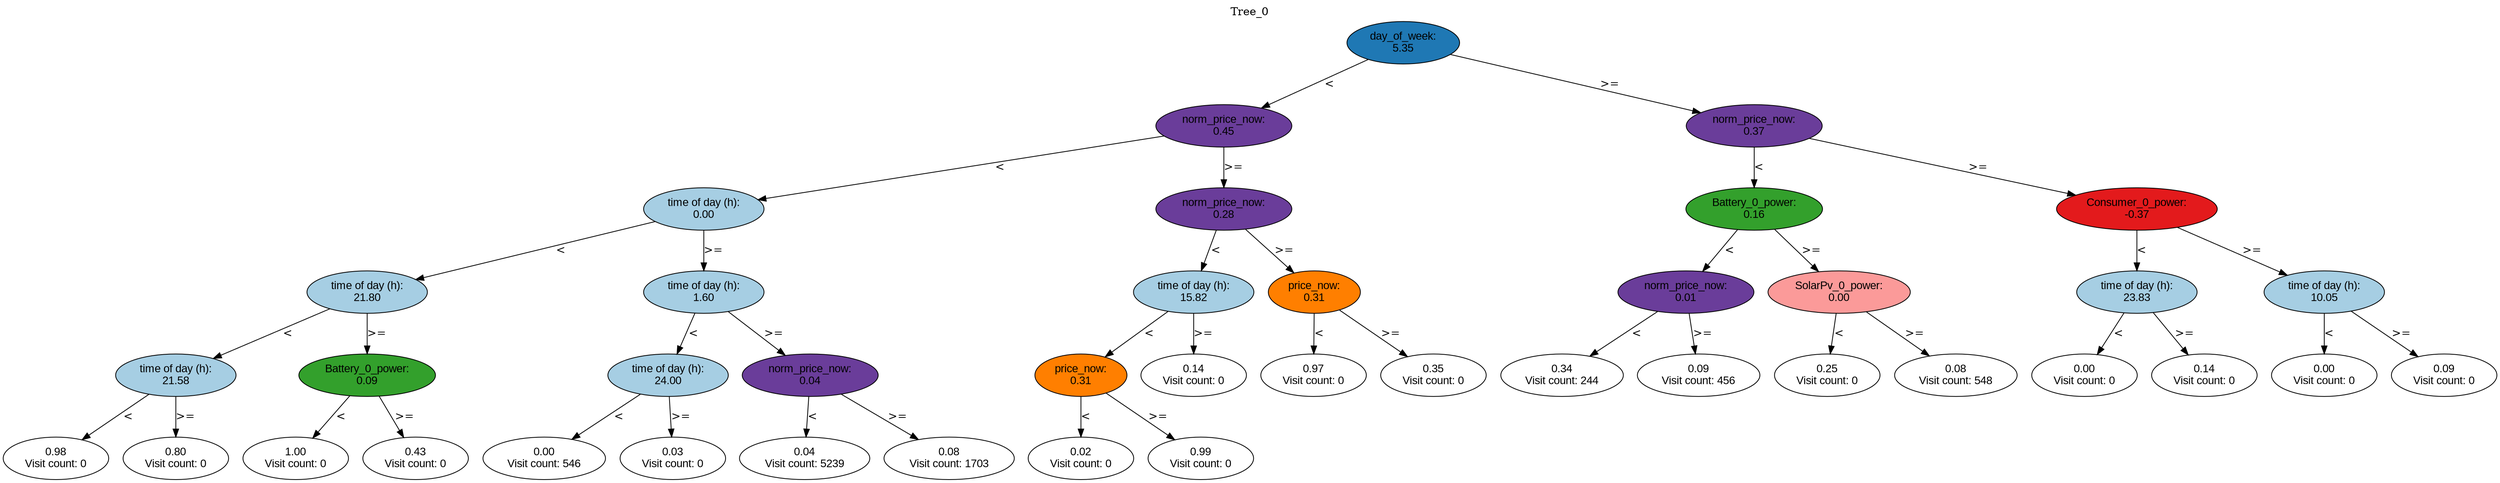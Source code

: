 digraph BST {
    node [fontname="Arial" style=filled colorscheme=paired12];
    0 [ label = "day_of_week:
5.35" fillcolor=2];
    1 [ label = "norm_price_now:
0.45" fillcolor=10];
    2 [ label = "time of day (h):
0.00" fillcolor=1];
    3 [ label = "time of day (h):
21.80" fillcolor=1];
    4 [ label = "time of day (h):
21.58" fillcolor=1];
    5 [ label = "0.98
Visit count: 0" fillcolor=white];
    6 [ label = "0.80
Visit count: 0" fillcolor=white];
    7 [ label = "Battery_0_power:
0.09" fillcolor=4];
    8 [ label = "1.00
Visit count: 0" fillcolor=white];
    9 [ label = "0.43
Visit count: 0" fillcolor=white];
    10 [ label = "time of day (h):
1.60" fillcolor=1];
    11 [ label = "time of day (h):
24.00" fillcolor=1];
    12 [ label = "0.00
Visit count: 546" fillcolor=white];
    13 [ label = "0.03
Visit count: 0" fillcolor=white];
    14 [ label = "norm_price_now:
0.04" fillcolor=10];
    15 [ label = "0.04
Visit count: 5239" fillcolor=white];
    16 [ label = "0.08
Visit count: 1703" fillcolor=white];
    17 [ label = "norm_price_now:
0.28" fillcolor=10];
    18 [ label = "time of day (h):
15.82" fillcolor=1];
    19 [ label = "price_now:
0.31" fillcolor=8];
    20 [ label = "0.02
Visit count: 0" fillcolor=white];
    21 [ label = "0.99
Visit count: 0" fillcolor=white];
    22 [ label = "0.14
Visit count: 0" fillcolor=white];
    23 [ label = "price_now:
0.31" fillcolor=8];
    24 [ label = "0.97
Visit count: 0" fillcolor=white];
    25 [ label = "0.35
Visit count: 0" fillcolor=white];
    26 [ label = "norm_price_now:
0.37" fillcolor=10];
    27 [ label = "Battery_0_power:
0.16" fillcolor=4];
    28 [ label = "norm_price_now:
0.01" fillcolor=10];
    29 [ label = "0.34
Visit count: 244" fillcolor=white];
    30 [ label = "0.09
Visit count: 456" fillcolor=white];
    31 [ label = "SolarPv_0_power:
0.00" fillcolor=5];
    32 [ label = "0.25
Visit count: 0" fillcolor=white];
    33 [ label = "0.08
Visit count: 548" fillcolor=white];
    34 [ label = "Consumer_0_power:
-0.37" fillcolor=6];
    35 [ label = "time of day (h):
23.83" fillcolor=1];
    36 [ label = "0.00
Visit count: 0" fillcolor=white];
    37 [ label = "0.14
Visit count: 0" fillcolor=white];
    38 [ label = "time of day (h):
10.05" fillcolor=1];
    39 [ label = "0.00
Visit count: 0" fillcolor=white];
    40 [ label = "0.09
Visit count: 0" fillcolor=white];

    0  -> 1[ label = "<"];
    0  -> 26[ label = ">="];
    1  -> 2[ label = "<"];
    1  -> 17[ label = ">="];
    2  -> 3[ label = "<"];
    2  -> 10[ label = ">="];
    3  -> 4[ label = "<"];
    3  -> 7[ label = ">="];
    4  -> 5[ label = "<"];
    4  -> 6[ label = ">="];
    7  -> 8[ label = "<"];
    7  -> 9[ label = ">="];
    10  -> 11[ label = "<"];
    10  -> 14[ label = ">="];
    11  -> 12[ label = "<"];
    11  -> 13[ label = ">="];
    14  -> 15[ label = "<"];
    14  -> 16[ label = ">="];
    17  -> 18[ label = "<"];
    17  -> 23[ label = ">="];
    18  -> 19[ label = "<"];
    18  -> 22[ label = ">="];
    19  -> 20[ label = "<"];
    19  -> 21[ label = ">="];
    23  -> 24[ label = "<"];
    23  -> 25[ label = ">="];
    26  -> 27[ label = "<"];
    26  -> 34[ label = ">="];
    27  -> 28[ label = "<"];
    27  -> 31[ label = ">="];
    28  -> 29[ label = "<"];
    28  -> 30[ label = ">="];
    31  -> 32[ label = "<"];
    31  -> 33[ label = ">="];
    34  -> 35[ label = "<"];
    34  -> 38[ label = ">="];
    35  -> 36[ label = "<"];
    35  -> 37[ label = ">="];
    38  -> 39[ label = "<"];
    38  -> 40[ label = ">="];

    labelloc="t";
    label="Tree_0";
}